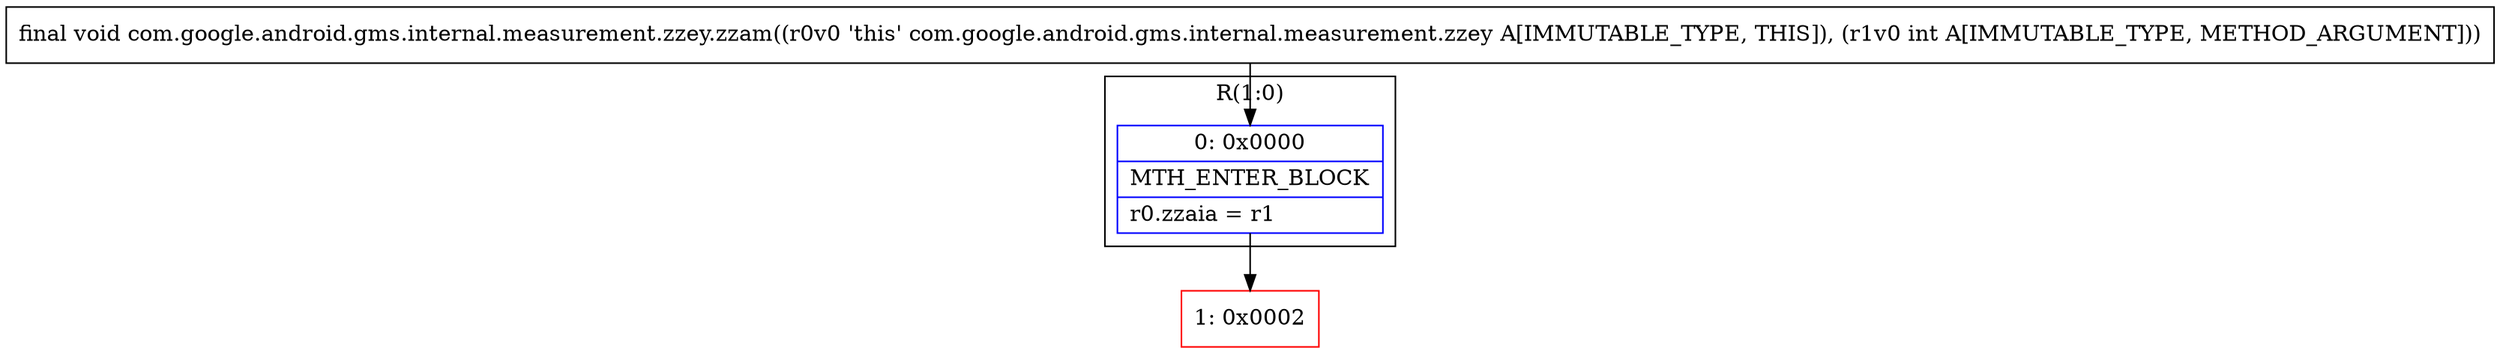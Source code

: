 digraph "CFG forcom.google.android.gms.internal.measurement.zzey.zzam(I)V" {
subgraph cluster_Region_1241811814 {
label = "R(1:0)";
node [shape=record,color=blue];
Node_0 [shape=record,label="{0\:\ 0x0000|MTH_ENTER_BLOCK\l|r0.zzaia = r1\l}"];
}
Node_1 [shape=record,color=red,label="{1\:\ 0x0002}"];
MethodNode[shape=record,label="{final void com.google.android.gms.internal.measurement.zzey.zzam((r0v0 'this' com.google.android.gms.internal.measurement.zzey A[IMMUTABLE_TYPE, THIS]), (r1v0 int A[IMMUTABLE_TYPE, METHOD_ARGUMENT])) }"];
MethodNode -> Node_0;
Node_0 -> Node_1;
}

